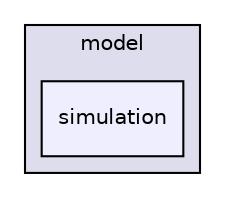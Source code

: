 digraph "RAPSim/src/sgs/model/simulation" {
  compound=true
  node [ fontsize="10", fontname="Helvetica"];
  edge [ labelfontsize="10", labelfontname="Helvetica"];
  subgraph clusterdir_2f0bce582130e3664de0c2ab4aa656eb {
    graph [ bgcolor="#ddddee", pencolor="black", label="model" fontname="Helvetica", fontsize="10", URL="dir_2f0bce582130e3664de0c2ab4aa656eb.html"]
  dir_bc5b6325453d08877d1e7d95e57c83b9 [shape=box, label="simulation", style="filled", fillcolor="#eeeeff", pencolor="black", URL="dir_bc5b6325453d08877d1e7d95e57c83b9.html"];
  }
}
